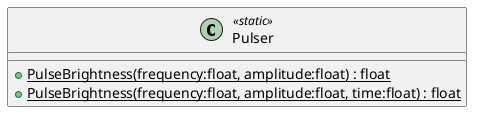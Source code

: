 @startuml
class Pulser <<static>> {
    + {static} PulseBrightness(frequency:float, amplitude:float) : float
    + {static} PulseBrightness(frequency:float, amplitude:float, time:float) : float
}
@enduml
